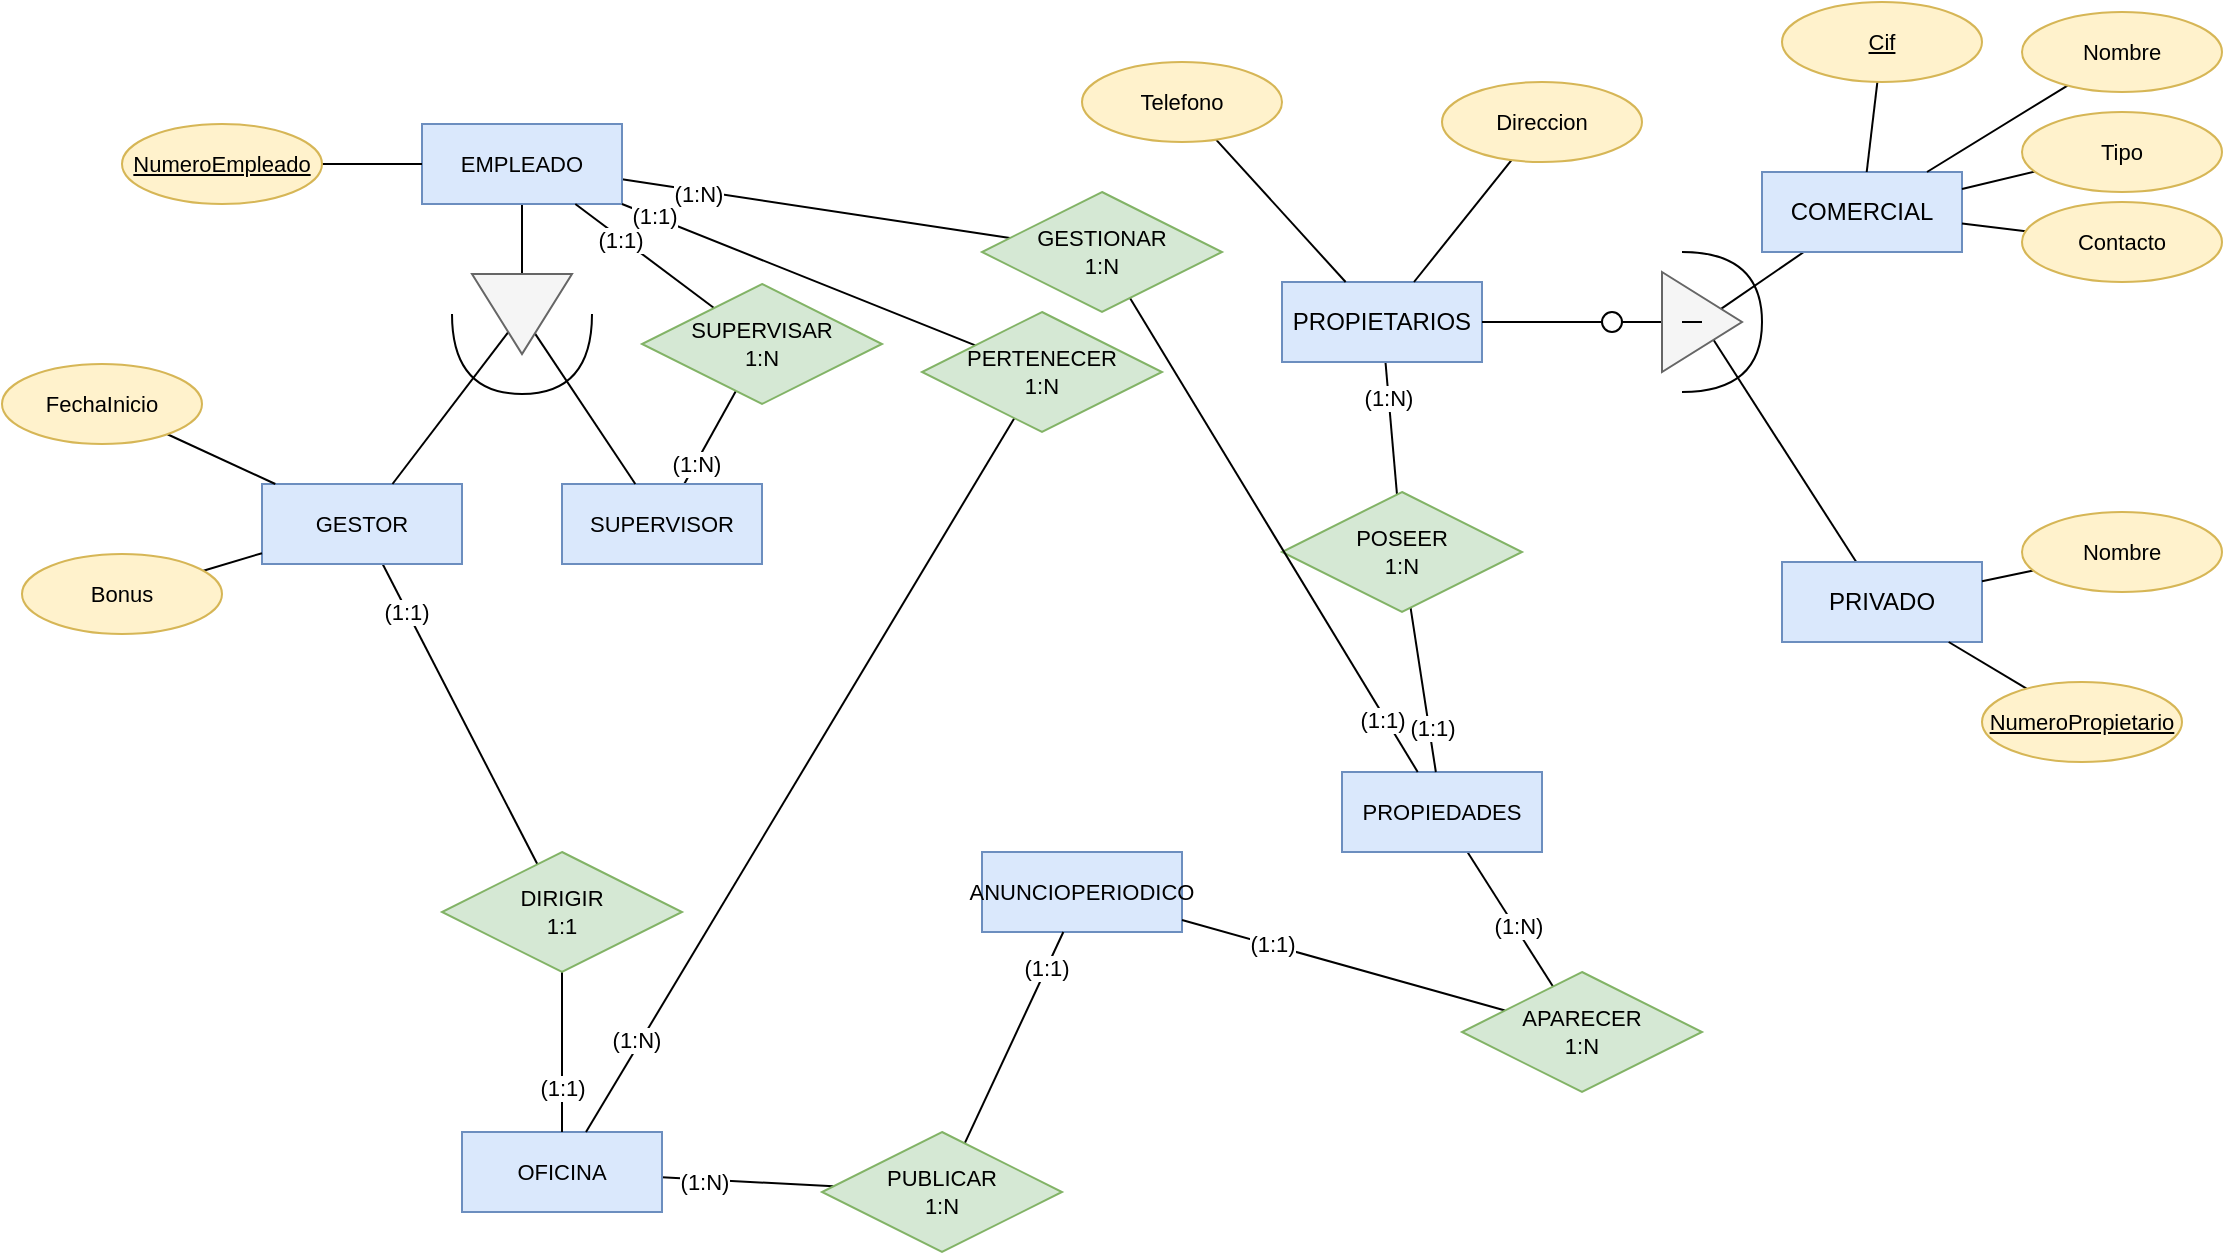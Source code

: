 <mxfile version="22.0.3" type="device">
  <diagram id="R2lEEEUBdFMjLlhIrx00" name="Page-1">
    <mxGraphModel dx="2049" dy="2860" grid="1" gridSize="10" guides="1" tooltips="1" connect="1" arrows="1" fold="1" page="1" pageScale="1" pageWidth="1169" pageHeight="827" math="0" shadow="0" extFonts="Permanent Marker^https://fonts.googleapis.com/css?family=Permanent+Marker">
      <root>
        <mxCell id="0" />
        <mxCell id="1" parent="0" />
        <mxCell id="3jjZwoIs_g8T0Vt3Tc7u-12" style="edgeStyle=none;shape=connector;rounded=0;orthogonalLoop=1;jettySize=auto;html=1;labelBackgroundColor=default;strokeColor=default;align=center;verticalAlign=middle;fontFamily=Helvetica;fontSize=11;fontColor=default;endArrow=none;endFill=0;" edge="1" parent="1" source="3jjZwoIs_g8T0Vt3Tc7u-15" target="3jjZwoIs_g8T0Vt3Tc7u-4">
          <mxGeometry relative="1" as="geometry" />
        </mxCell>
        <mxCell id="3jjZwoIs_g8T0Vt3Tc7u-91" style="edgeStyle=none;shape=connector;rounded=0;orthogonalLoop=1;jettySize=auto;html=1;labelBackgroundColor=default;strokeColor=default;align=center;verticalAlign=middle;fontFamily=Helvetica;fontSize=11;fontColor=default;endArrow=none;endFill=0;" edge="1" parent="1" source="3jjZwoIs_g8T0Vt3Tc7u-1" target="3jjZwoIs_g8T0Vt3Tc7u-65">
          <mxGeometry relative="1" as="geometry" />
        </mxCell>
        <mxCell id="3jjZwoIs_g8T0Vt3Tc7u-125" value="(1:N)" style="edgeLabel;html=1;align=center;verticalAlign=middle;resizable=0;points=[];fontSize=11;fontFamily=Helvetica;fontColor=default;" vertex="1" connectable="0" parent="3jjZwoIs_g8T0Vt3Tc7u-91">
          <mxGeometry x="-0.458" y="-1" relative="1" as="geometry">
            <mxPoint as="offset" />
          </mxGeometry>
        </mxCell>
        <mxCell id="3jjZwoIs_g8T0Vt3Tc7u-1" value="PROPIETARIOS" style="whiteSpace=wrap;html=1;align=center;fillColor=#dae8fc;strokeColor=#6c8ebf;" vertex="1" parent="1">
          <mxGeometry x="670" y="-1430" width="100" height="40" as="geometry" />
        </mxCell>
        <mxCell id="3jjZwoIs_g8T0Vt3Tc7u-13" style="edgeStyle=none;shape=connector;rounded=0;orthogonalLoop=1;jettySize=auto;html=1;labelBackgroundColor=default;strokeColor=default;align=center;verticalAlign=middle;fontFamily=Helvetica;fontSize=11;fontColor=default;endArrow=none;endFill=0;" edge="1" parent="1" source="3jjZwoIs_g8T0Vt3Tc7u-2" target="3jjZwoIs_g8T0Vt3Tc7u-4">
          <mxGeometry relative="1" as="geometry" />
        </mxCell>
        <mxCell id="3jjZwoIs_g8T0Vt3Tc7u-2" value="PRIVADO" style="whiteSpace=wrap;html=1;align=center;fillColor=#dae8fc;strokeColor=#6c8ebf;" vertex="1" parent="1">
          <mxGeometry x="920" y="-1290" width="100" height="40" as="geometry" />
        </mxCell>
        <mxCell id="3jjZwoIs_g8T0Vt3Tc7u-64" style="edgeStyle=none;shape=connector;rounded=0;orthogonalLoop=1;jettySize=auto;html=1;labelBackgroundColor=default;strokeColor=default;align=center;verticalAlign=middle;fontFamily=Helvetica;fontSize=11;fontColor=default;endArrow=none;endFill=0;" edge="1" parent="1" source="3jjZwoIs_g8T0Vt3Tc7u-3" target="3jjZwoIs_g8T0Vt3Tc7u-4">
          <mxGeometry relative="1" as="geometry" />
        </mxCell>
        <mxCell id="3jjZwoIs_g8T0Vt3Tc7u-69" style="edgeStyle=none;shape=connector;rounded=0;orthogonalLoop=1;jettySize=auto;html=1;labelBackgroundColor=default;strokeColor=default;align=center;verticalAlign=middle;fontFamily=Helvetica;fontSize=11;fontColor=default;endArrow=none;endFill=0;" edge="1" parent="1" source="3jjZwoIs_g8T0Vt3Tc7u-2" target="3jjZwoIs_g8T0Vt3Tc7u-68">
          <mxGeometry relative="1" as="geometry" />
        </mxCell>
        <mxCell id="3jjZwoIs_g8T0Vt3Tc7u-3" value="COMERCIAL" style="whiteSpace=wrap;html=1;align=center;fillColor=#dae8fc;strokeColor=#6c8ebf;" vertex="1" parent="1">
          <mxGeometry x="910" y="-1485" width="100" height="40" as="geometry" />
        </mxCell>
        <mxCell id="3jjZwoIs_g8T0Vt3Tc7u-4" value="" style="triangle;whiteSpace=wrap;html=1;rotation=0;fillColor=#f5f5f5;fontColor=#333333;strokeColor=#666666;" vertex="1" parent="1">
          <mxGeometry x="860" y="-1435" width="40" height="50" as="geometry" />
        </mxCell>
        <mxCell id="3jjZwoIs_g8T0Vt3Tc7u-16" value="" style="edgeStyle=none;shape=connector;rounded=0;orthogonalLoop=1;jettySize=auto;html=1;labelBackgroundColor=default;strokeColor=default;align=center;verticalAlign=middle;fontFamily=Helvetica;fontSize=11;fontColor=default;endArrow=none;endFill=0;" edge="1" parent="1" source="3jjZwoIs_g8T0Vt3Tc7u-1" target="3jjZwoIs_g8T0Vt3Tc7u-15">
          <mxGeometry relative="1" as="geometry">
            <mxPoint x="780" y="-1440" as="sourcePoint" />
            <mxPoint x="780" y="-1395" as="targetPoint" />
          </mxGeometry>
        </mxCell>
        <mxCell id="3jjZwoIs_g8T0Vt3Tc7u-15" value="" style="ellipse;whiteSpace=wrap;html=1;aspect=fixed;fontFamily=Helvetica;fontSize=11;fontColor=default;" vertex="1" parent="1">
          <mxGeometry x="830" y="-1415" width="10" height="10" as="geometry" />
        </mxCell>
        <mxCell id="3jjZwoIs_g8T0Vt3Tc7u-27" style="edgeStyle=none;shape=connector;rounded=0;orthogonalLoop=1;jettySize=auto;html=1;labelBackgroundColor=default;strokeColor=default;align=center;verticalAlign=middle;fontFamily=Helvetica;fontSize=11;fontColor=default;endArrow=none;endFill=0;" edge="1" parent="1" source="3jjZwoIs_g8T0Vt3Tc7u-22" target="3jjZwoIs_g8T0Vt3Tc7u-26">
          <mxGeometry relative="1" as="geometry" />
        </mxCell>
        <mxCell id="3jjZwoIs_g8T0Vt3Tc7u-111" style="edgeStyle=none;shape=connector;rounded=0;orthogonalLoop=1;jettySize=auto;html=1;labelBackgroundColor=default;strokeColor=default;align=center;verticalAlign=middle;fontFamily=Helvetica;fontSize=11;fontColor=default;endArrow=none;endFill=0;" edge="1" parent="1" source="3jjZwoIs_g8T0Vt3Tc7u-22" target="3jjZwoIs_g8T0Vt3Tc7u-108">
          <mxGeometry relative="1" as="geometry" />
        </mxCell>
        <mxCell id="3jjZwoIs_g8T0Vt3Tc7u-117" value="(1:N)" style="edgeLabel;html=1;align=center;verticalAlign=middle;resizable=0;points=[];fontSize=11;fontFamily=Helvetica;fontColor=default;" vertex="1" connectable="0" parent="3jjZwoIs_g8T0Vt3Tc7u-111">
          <mxGeometry x="-0.609" y="-1" relative="1" as="geometry">
            <mxPoint as="offset" />
          </mxGeometry>
        </mxCell>
        <mxCell id="3jjZwoIs_g8T0Vt3Tc7u-22" value="EMPLEADO" style="whiteSpace=wrap;html=1;align=center;fontFamily=Helvetica;fontSize=11;fillColor=#dae8fc;strokeColor=#6c8ebf;" vertex="1" parent="1">
          <mxGeometry x="240" y="-1509" width="100" height="40" as="geometry" />
        </mxCell>
        <mxCell id="3jjZwoIs_g8T0Vt3Tc7u-43" style="edgeStyle=none;shape=connector;rounded=0;orthogonalLoop=1;jettySize=auto;html=1;labelBackgroundColor=default;strokeColor=default;align=center;verticalAlign=middle;fontFamily=Helvetica;fontSize=11;fontColor=default;endArrow=none;endFill=0;" edge="1" parent="1" source="3jjZwoIs_g8T0Vt3Tc7u-24" target="3jjZwoIs_g8T0Vt3Tc7u-42">
          <mxGeometry relative="1" as="geometry" />
        </mxCell>
        <mxCell id="3jjZwoIs_g8T0Vt3Tc7u-113" value="(1:1)" style="edgeLabel;html=1;align=center;verticalAlign=middle;resizable=0;points=[];fontSize=11;fontFamily=Helvetica;fontColor=default;" vertex="1" connectable="0" parent="3jjZwoIs_g8T0Vt3Tc7u-43">
          <mxGeometry x="-0.688" y="-1" relative="1" as="geometry">
            <mxPoint as="offset" />
          </mxGeometry>
        </mxCell>
        <mxCell id="3jjZwoIs_g8T0Vt3Tc7u-24" value="GESTOR" style="whiteSpace=wrap;html=1;align=center;fontFamily=Helvetica;fontSize=11;fillColor=#dae8fc;strokeColor=#6c8ebf;" vertex="1" parent="1">
          <mxGeometry x="160" y="-1329" width="100" height="40" as="geometry" />
        </mxCell>
        <mxCell id="3jjZwoIs_g8T0Vt3Tc7u-46" style="edgeStyle=none;shape=connector;rounded=0;orthogonalLoop=1;jettySize=auto;html=1;labelBackgroundColor=default;strokeColor=default;align=center;verticalAlign=middle;fontFamily=Helvetica;fontSize=11;fontColor=default;endArrow=none;endFill=0;" edge="1" parent="1" source="3jjZwoIs_g8T0Vt3Tc7u-25" target="3jjZwoIs_g8T0Vt3Tc7u-45">
          <mxGeometry relative="1" as="geometry" />
        </mxCell>
        <mxCell id="3jjZwoIs_g8T0Vt3Tc7u-115" value="(1:N)" style="edgeLabel;html=1;align=center;verticalAlign=middle;resizable=0;points=[];fontSize=11;fontFamily=Helvetica;fontColor=default;" vertex="1" connectable="0" parent="3jjZwoIs_g8T0Vt3Tc7u-46">
          <mxGeometry x="-0.551" relative="1" as="geometry">
            <mxPoint as="offset" />
          </mxGeometry>
        </mxCell>
        <mxCell id="3jjZwoIs_g8T0Vt3Tc7u-25" value="SUPERVISOR" style="whiteSpace=wrap;html=1;align=center;fontFamily=Helvetica;fontSize=11;fillColor=#dae8fc;strokeColor=#6c8ebf;" vertex="1" parent="1">
          <mxGeometry x="310" y="-1329" width="100" height="40" as="geometry" />
        </mxCell>
        <mxCell id="3jjZwoIs_g8T0Vt3Tc7u-28" style="edgeStyle=none;shape=connector;rounded=0;orthogonalLoop=1;jettySize=auto;html=1;labelBackgroundColor=default;strokeColor=default;align=center;verticalAlign=middle;fontFamily=Helvetica;fontSize=11;fontColor=default;endArrow=none;endFill=0;" edge="1" parent="1" source="3jjZwoIs_g8T0Vt3Tc7u-26" target="3jjZwoIs_g8T0Vt3Tc7u-24">
          <mxGeometry relative="1" as="geometry" />
        </mxCell>
        <mxCell id="3jjZwoIs_g8T0Vt3Tc7u-29" style="edgeStyle=none;shape=connector;rounded=0;orthogonalLoop=1;jettySize=auto;html=1;labelBackgroundColor=default;strokeColor=default;align=center;verticalAlign=middle;fontFamily=Helvetica;fontSize=11;fontColor=default;endArrow=none;endFill=0;" edge="1" parent="1" source="3jjZwoIs_g8T0Vt3Tc7u-26" target="3jjZwoIs_g8T0Vt3Tc7u-25">
          <mxGeometry relative="1" as="geometry" />
        </mxCell>
        <mxCell id="3jjZwoIs_g8T0Vt3Tc7u-26" value="" style="triangle;whiteSpace=wrap;html=1;rotation=90;fillColor=#f5f5f5;fontColor=#333333;strokeColor=#666666;" vertex="1" parent="1">
          <mxGeometry x="270" y="-1439" width="40" height="50" as="geometry" />
        </mxCell>
        <mxCell id="3jjZwoIs_g8T0Vt3Tc7u-32" style="edgeStyle=none;shape=connector;rounded=0;orthogonalLoop=1;jettySize=auto;html=1;labelBackgroundColor=default;strokeColor=default;align=center;verticalAlign=middle;fontFamily=Helvetica;fontSize=11;fontColor=default;endArrow=none;endFill=0;" edge="1" parent="1" source="3jjZwoIs_g8T0Vt3Tc7u-31" target="3jjZwoIs_g8T0Vt3Tc7u-22">
          <mxGeometry relative="1" as="geometry" />
        </mxCell>
        <mxCell id="3jjZwoIs_g8T0Vt3Tc7u-31" value="NumeroEmpleado" style="ellipse;whiteSpace=wrap;html=1;align=center;fontStyle=4;fontFamily=Helvetica;fontSize=11;fillColor=#fff2cc;strokeColor=#d6b656;" vertex="1" parent="1">
          <mxGeometry x="90" y="-1509" width="100" height="40" as="geometry" />
        </mxCell>
        <mxCell id="3jjZwoIs_g8T0Vt3Tc7u-34" value="" style="edgeStyle=none;shape=connector;rounded=0;orthogonalLoop=1;jettySize=auto;html=1;labelBackgroundColor=default;strokeColor=default;align=center;verticalAlign=middle;fontFamily=Helvetica;fontSize=11;fontColor=default;endArrow=none;endFill=0;" edge="1" parent="1" source="3jjZwoIs_g8T0Vt3Tc7u-26" target="3jjZwoIs_g8T0Vt3Tc7u-33">
          <mxGeometry relative="1" as="geometry">
            <mxPoint x="296" y="-1404" as="sourcePoint" />
            <mxPoint x="347" y="-1329" as="targetPoint" />
          </mxGeometry>
        </mxCell>
        <mxCell id="3jjZwoIs_g8T0Vt3Tc7u-33" value="" style="shape=requiredInterface;html=1;verticalLabelPosition=bottom;sketch=0;fontFamily=Helvetica;fontSize=11;fontColor=default;rotation=90;" vertex="1" parent="1">
          <mxGeometry x="270" y="-1429" width="40" height="70" as="geometry" />
        </mxCell>
        <mxCell id="3jjZwoIs_g8T0Vt3Tc7u-36" value="" style="edgeStyle=none;shape=connector;rounded=0;orthogonalLoop=1;jettySize=auto;html=1;labelBackgroundColor=default;strokeColor=default;align=center;verticalAlign=middle;fontFamily=Helvetica;fontSize=11;fontColor=default;endArrow=none;endFill=0;" edge="1" parent="1" source="3jjZwoIs_g8T0Vt3Tc7u-35" target="3jjZwoIs_g8T0Vt3Tc7u-4">
          <mxGeometry relative="1" as="geometry">
            <mxPoint x="843" y="-1300" as="sourcePoint" />
            <mxPoint x="787" y="-1366" as="targetPoint" />
          </mxGeometry>
        </mxCell>
        <mxCell id="3jjZwoIs_g8T0Vt3Tc7u-39" style="edgeStyle=none;shape=connector;rounded=0;orthogonalLoop=1;jettySize=auto;html=1;labelBackgroundColor=default;strokeColor=default;align=center;verticalAlign=middle;fontFamily=Helvetica;fontSize=11;fontColor=default;endArrow=none;endFill=0;" edge="1" parent="1" source="3jjZwoIs_g8T0Vt3Tc7u-37" target="3jjZwoIs_g8T0Vt3Tc7u-24">
          <mxGeometry relative="1" as="geometry" />
        </mxCell>
        <mxCell id="3jjZwoIs_g8T0Vt3Tc7u-37" value="FechaInicio" style="ellipse;whiteSpace=wrap;html=1;align=center;fontFamily=Helvetica;fontSize=11;fillColor=#fff2cc;strokeColor=#d6b656;" vertex="1" parent="1">
          <mxGeometry x="30" y="-1389" width="100" height="40" as="geometry" />
        </mxCell>
        <mxCell id="3jjZwoIs_g8T0Vt3Tc7u-40" style="edgeStyle=none;shape=connector;rounded=0;orthogonalLoop=1;jettySize=auto;html=1;labelBackgroundColor=default;strokeColor=default;align=center;verticalAlign=middle;fontFamily=Helvetica;fontSize=11;fontColor=default;endArrow=none;endFill=0;" edge="1" parent="1" source="3jjZwoIs_g8T0Vt3Tc7u-38" target="3jjZwoIs_g8T0Vt3Tc7u-24">
          <mxGeometry relative="1" as="geometry" />
        </mxCell>
        <mxCell id="3jjZwoIs_g8T0Vt3Tc7u-38" value="Bonus" style="ellipse;whiteSpace=wrap;html=1;align=center;fontFamily=Helvetica;fontSize=11;fillColor=#fff2cc;strokeColor=#d6b656;" vertex="1" parent="1">
          <mxGeometry x="40" y="-1294" width="100" height="40" as="geometry" />
        </mxCell>
        <mxCell id="3jjZwoIs_g8T0Vt3Tc7u-79" style="edgeStyle=none;shape=connector;rounded=0;orthogonalLoop=1;jettySize=auto;html=1;labelBackgroundColor=default;strokeColor=default;align=center;verticalAlign=middle;fontFamily=Helvetica;fontSize=11;fontColor=default;endArrow=none;endFill=0;" edge="1" parent="1" source="3jjZwoIs_g8T0Vt3Tc7u-41" target="3jjZwoIs_g8T0Vt3Tc7u-77">
          <mxGeometry relative="1" as="geometry" />
        </mxCell>
        <mxCell id="3jjZwoIs_g8T0Vt3Tc7u-121" value="(1:N)" style="edgeLabel;html=1;align=center;verticalAlign=middle;resizable=0;points=[];fontSize=11;fontFamily=Helvetica;fontColor=default;" vertex="1" connectable="0" parent="3jjZwoIs_g8T0Vt3Tc7u-79">
          <mxGeometry x="-0.509" y="-1" relative="1" as="geometry">
            <mxPoint as="offset" />
          </mxGeometry>
        </mxCell>
        <mxCell id="3jjZwoIs_g8T0Vt3Tc7u-41" value="OFICINA" style="whiteSpace=wrap;html=1;align=center;fontFamily=Helvetica;fontSize=11;fillColor=#dae8fc;strokeColor=#6c8ebf;" vertex="1" parent="1">
          <mxGeometry x="260" y="-1005" width="100" height="40" as="geometry" />
        </mxCell>
        <mxCell id="3jjZwoIs_g8T0Vt3Tc7u-44" style="edgeStyle=none;shape=connector;rounded=0;orthogonalLoop=1;jettySize=auto;html=1;labelBackgroundColor=default;strokeColor=default;align=center;verticalAlign=middle;fontFamily=Helvetica;fontSize=11;fontColor=default;endArrow=none;endFill=0;" edge="1" parent="1" source="3jjZwoIs_g8T0Vt3Tc7u-42" target="3jjZwoIs_g8T0Vt3Tc7u-41">
          <mxGeometry relative="1" as="geometry" />
        </mxCell>
        <mxCell id="3jjZwoIs_g8T0Vt3Tc7u-114" value="(1:1)" style="edgeLabel;html=1;align=center;verticalAlign=middle;resizable=0;points=[];fontSize=11;fontFamily=Helvetica;fontColor=default;" vertex="1" connectable="0" parent="3jjZwoIs_g8T0Vt3Tc7u-44">
          <mxGeometry x="0.45" relative="1" as="geometry">
            <mxPoint as="offset" />
          </mxGeometry>
        </mxCell>
        <mxCell id="3jjZwoIs_g8T0Vt3Tc7u-42" value="DIRIGIR&lt;br&gt;1:1" style="shape=rhombus;perimeter=rhombusPerimeter;whiteSpace=wrap;html=1;align=center;fontFamily=Helvetica;fontSize=11;fillColor=#d5e8d4;strokeColor=#82b366;" vertex="1" parent="1">
          <mxGeometry x="250" y="-1145" width="120" height="60" as="geometry" />
        </mxCell>
        <mxCell id="3jjZwoIs_g8T0Vt3Tc7u-47" style="edgeStyle=none;shape=connector;rounded=0;orthogonalLoop=1;jettySize=auto;html=1;labelBackgroundColor=default;strokeColor=default;align=center;verticalAlign=middle;fontFamily=Helvetica;fontSize=11;fontColor=default;endArrow=none;endFill=0;" edge="1" parent="1" source="3jjZwoIs_g8T0Vt3Tc7u-45" target="3jjZwoIs_g8T0Vt3Tc7u-22">
          <mxGeometry relative="1" as="geometry" />
        </mxCell>
        <mxCell id="3jjZwoIs_g8T0Vt3Tc7u-116" value="(1:1)" style="edgeLabel;html=1;align=center;verticalAlign=middle;resizable=0;points=[];fontSize=11;fontFamily=Helvetica;fontColor=default;" vertex="1" connectable="0" parent="3jjZwoIs_g8T0Vt3Tc7u-47">
          <mxGeometry x="0.361" relative="1" as="geometry">
            <mxPoint y="1" as="offset" />
          </mxGeometry>
        </mxCell>
        <mxCell id="3jjZwoIs_g8T0Vt3Tc7u-45" value="SUPERVISAR&lt;br&gt;1:N" style="shape=rhombus;perimeter=rhombusPerimeter;whiteSpace=wrap;html=1;align=center;fontFamily=Helvetica;fontSize=11;fillColor=#d5e8d4;strokeColor=#82b366;" vertex="1" parent="1">
          <mxGeometry x="350" y="-1429" width="120" height="60" as="geometry" />
        </mxCell>
        <mxCell id="3jjZwoIs_g8T0Vt3Tc7u-51" style="edgeStyle=none;shape=connector;rounded=0;orthogonalLoop=1;jettySize=auto;html=1;labelBackgroundColor=default;strokeColor=default;align=center;verticalAlign=middle;fontFamily=Helvetica;fontSize=11;fontColor=default;endArrow=none;endFill=0;" edge="1" parent="1" source="3jjZwoIs_g8T0Vt3Tc7u-48" target="3jjZwoIs_g8T0Vt3Tc7u-1">
          <mxGeometry relative="1" as="geometry" />
        </mxCell>
        <mxCell id="3jjZwoIs_g8T0Vt3Tc7u-48" value="Direccion" style="ellipse;whiteSpace=wrap;html=1;align=center;fontFamily=Helvetica;fontSize=11;fillColor=#fff2cc;strokeColor=#d6b656;" vertex="1" parent="1">
          <mxGeometry x="750" y="-1530" width="100" height="40" as="geometry" />
        </mxCell>
        <mxCell id="3jjZwoIs_g8T0Vt3Tc7u-50" style="edgeStyle=none;shape=connector;rounded=0;orthogonalLoop=1;jettySize=auto;html=1;labelBackgroundColor=default;strokeColor=default;align=center;verticalAlign=middle;fontFamily=Helvetica;fontSize=11;fontColor=default;endArrow=none;endFill=0;" edge="1" parent="1" source="3jjZwoIs_g8T0Vt3Tc7u-49" target="3jjZwoIs_g8T0Vt3Tc7u-1">
          <mxGeometry relative="1" as="geometry" />
        </mxCell>
        <mxCell id="3jjZwoIs_g8T0Vt3Tc7u-49" value="Telefono" style="ellipse;whiteSpace=wrap;html=1;align=center;fontFamily=Helvetica;fontSize=11;fillColor=#fff2cc;strokeColor=#d6b656;" vertex="1" parent="1">
          <mxGeometry x="570" y="-1540" width="100" height="40" as="geometry" />
        </mxCell>
        <mxCell id="3jjZwoIs_g8T0Vt3Tc7u-54" style="edgeStyle=none;shape=connector;rounded=0;orthogonalLoop=1;jettySize=auto;html=1;labelBackgroundColor=default;strokeColor=default;align=center;verticalAlign=middle;fontFamily=Helvetica;fontSize=11;fontColor=default;endArrow=none;endFill=0;" edge="1" parent="1" source="3jjZwoIs_g8T0Vt3Tc7u-52" target="3jjZwoIs_g8T0Vt3Tc7u-2">
          <mxGeometry relative="1" as="geometry" />
        </mxCell>
        <mxCell id="3jjZwoIs_g8T0Vt3Tc7u-52" value="NumeroPropietario" style="ellipse;whiteSpace=wrap;html=1;align=center;fontStyle=4;fontFamily=Helvetica;fontSize=11;fillColor=#fff2cc;strokeColor=#d6b656;" vertex="1" parent="1">
          <mxGeometry x="1020" y="-1230" width="100" height="40" as="geometry" />
        </mxCell>
        <mxCell id="3jjZwoIs_g8T0Vt3Tc7u-55" style="edgeStyle=none;shape=connector;rounded=0;orthogonalLoop=1;jettySize=auto;html=1;labelBackgroundColor=default;strokeColor=default;align=center;verticalAlign=middle;fontFamily=Helvetica;fontSize=11;fontColor=default;endArrow=none;endFill=0;" edge="1" parent="1" source="3jjZwoIs_g8T0Vt3Tc7u-53" target="3jjZwoIs_g8T0Vt3Tc7u-3">
          <mxGeometry relative="1" as="geometry" />
        </mxCell>
        <mxCell id="3jjZwoIs_g8T0Vt3Tc7u-53" value="Cif" style="ellipse;whiteSpace=wrap;html=1;align=center;fontStyle=4;fontFamily=Helvetica;fontSize=11;fillColor=#fff2cc;strokeColor=#d6b656;" vertex="1" parent="1">
          <mxGeometry x="920" y="-1570" width="100" height="40" as="geometry" />
        </mxCell>
        <mxCell id="3jjZwoIs_g8T0Vt3Tc7u-82" style="edgeStyle=none;shape=connector;rounded=0;orthogonalLoop=1;jettySize=auto;html=1;labelBackgroundColor=default;strokeColor=default;align=center;verticalAlign=middle;fontFamily=Helvetica;fontSize=11;fontColor=default;endArrow=none;endFill=0;" edge="1" parent="1" source="3jjZwoIs_g8T0Vt3Tc7u-56" target="3jjZwoIs_g8T0Vt3Tc7u-78">
          <mxGeometry relative="1" as="geometry" />
        </mxCell>
        <mxCell id="3jjZwoIs_g8T0Vt3Tc7u-123" value="(1:N)" style="edgeLabel;html=1;align=center;verticalAlign=middle;resizable=0;points=[];fontSize=11;fontFamily=Helvetica;fontColor=default;" vertex="1" connectable="0" parent="3jjZwoIs_g8T0Vt3Tc7u-82">
          <mxGeometry x="0.118" y="1" relative="1" as="geometry">
            <mxPoint as="offset" />
          </mxGeometry>
        </mxCell>
        <mxCell id="3jjZwoIs_g8T0Vt3Tc7u-56" value="PROPIEDADES" style="whiteSpace=wrap;html=1;align=center;fontFamily=Helvetica;fontSize=11;fillColor=#dae8fc;strokeColor=#6c8ebf;" vertex="1" parent="1">
          <mxGeometry x="700" y="-1185" width="100" height="40" as="geometry" />
        </mxCell>
        <mxCell id="3jjZwoIs_g8T0Vt3Tc7u-35" value="" style="shape=requiredInterface;html=1;verticalLabelPosition=bottom;sketch=0;fontFamily=Helvetica;fontSize=11;fontColor=default;rotation=0;" vertex="1" parent="1">
          <mxGeometry x="870" y="-1445" width="40" height="70" as="geometry" />
        </mxCell>
        <mxCell id="3jjZwoIs_g8T0Vt3Tc7u-67" style="edgeStyle=none;shape=connector;rounded=0;orthogonalLoop=1;jettySize=auto;html=1;labelBackgroundColor=default;strokeColor=default;align=center;verticalAlign=middle;fontFamily=Helvetica;fontSize=11;fontColor=default;endArrow=none;endFill=0;" edge="1" parent="1" source="3jjZwoIs_g8T0Vt3Tc7u-65" target="3jjZwoIs_g8T0Vt3Tc7u-56">
          <mxGeometry relative="1" as="geometry" />
        </mxCell>
        <mxCell id="3jjZwoIs_g8T0Vt3Tc7u-126" value="(1:1)" style="edgeLabel;html=1;align=center;verticalAlign=middle;resizable=0;points=[];fontSize=11;fontFamily=Helvetica;fontColor=default;" vertex="1" connectable="0" parent="3jjZwoIs_g8T0Vt3Tc7u-67">
          <mxGeometry x="0.467" y="1" relative="1" as="geometry">
            <mxPoint as="offset" />
          </mxGeometry>
        </mxCell>
        <mxCell id="3jjZwoIs_g8T0Vt3Tc7u-65" value="POSEER&lt;br&gt;1:N" style="shape=rhombus;perimeter=rhombusPerimeter;whiteSpace=wrap;html=1;align=center;fontFamily=Helvetica;fontSize=11;fillColor=#d5e8d4;strokeColor=#82b366;" vertex="1" parent="1">
          <mxGeometry x="670" y="-1325" width="120" height="60" as="geometry" />
        </mxCell>
        <mxCell id="3jjZwoIs_g8T0Vt3Tc7u-68" value="Nombre" style="ellipse;whiteSpace=wrap;html=1;align=center;fontFamily=Helvetica;fontSize=11;fillColor=#fff2cc;strokeColor=#d6b656;" vertex="1" parent="1">
          <mxGeometry x="1040" y="-1315" width="100" height="40" as="geometry" />
        </mxCell>
        <mxCell id="3jjZwoIs_g8T0Vt3Tc7u-73" style="edgeStyle=none;shape=connector;rounded=0;orthogonalLoop=1;jettySize=auto;html=1;labelBackgroundColor=default;strokeColor=default;align=center;verticalAlign=middle;fontFamily=Helvetica;fontSize=11;fontColor=default;endArrow=none;endFill=0;" edge="1" parent="1" source="3jjZwoIs_g8T0Vt3Tc7u-70" target="3jjZwoIs_g8T0Vt3Tc7u-3">
          <mxGeometry relative="1" as="geometry" />
        </mxCell>
        <mxCell id="3jjZwoIs_g8T0Vt3Tc7u-70" value="Nombre" style="ellipse;whiteSpace=wrap;html=1;align=center;fontFamily=Helvetica;fontSize=11;fillColor=#fff2cc;strokeColor=#d6b656;" vertex="1" parent="1">
          <mxGeometry x="1040" y="-1565" width="100" height="40" as="geometry" />
        </mxCell>
        <mxCell id="3jjZwoIs_g8T0Vt3Tc7u-74" style="edgeStyle=none;shape=connector;rounded=0;orthogonalLoop=1;jettySize=auto;html=1;labelBackgroundColor=default;strokeColor=default;align=center;verticalAlign=middle;fontFamily=Helvetica;fontSize=11;fontColor=default;endArrow=none;endFill=0;" edge="1" parent="1" source="3jjZwoIs_g8T0Vt3Tc7u-71" target="3jjZwoIs_g8T0Vt3Tc7u-3">
          <mxGeometry relative="1" as="geometry" />
        </mxCell>
        <mxCell id="3jjZwoIs_g8T0Vt3Tc7u-71" value="Tipo" style="ellipse;whiteSpace=wrap;html=1;align=center;fontFamily=Helvetica;fontSize=11;fillColor=#fff2cc;strokeColor=#d6b656;" vertex="1" parent="1">
          <mxGeometry x="1040" y="-1515" width="100" height="40" as="geometry" />
        </mxCell>
        <mxCell id="3jjZwoIs_g8T0Vt3Tc7u-75" style="edgeStyle=none;shape=connector;rounded=0;orthogonalLoop=1;jettySize=auto;html=1;labelBackgroundColor=default;strokeColor=default;align=center;verticalAlign=middle;fontFamily=Helvetica;fontSize=11;fontColor=default;endArrow=none;endFill=0;" edge="1" parent="1" source="3jjZwoIs_g8T0Vt3Tc7u-72" target="3jjZwoIs_g8T0Vt3Tc7u-3">
          <mxGeometry relative="1" as="geometry" />
        </mxCell>
        <mxCell id="3jjZwoIs_g8T0Vt3Tc7u-72" value="Contacto" style="ellipse;whiteSpace=wrap;html=1;align=center;fontFamily=Helvetica;fontSize=11;fillColor=#fff2cc;strokeColor=#d6b656;" vertex="1" parent="1">
          <mxGeometry x="1040" y="-1470" width="100" height="40" as="geometry" />
        </mxCell>
        <mxCell id="3jjZwoIs_g8T0Vt3Tc7u-76" value="ANUNCIOPERIODICO" style="whiteSpace=wrap;html=1;align=center;fontFamily=Helvetica;fontSize=11;fillColor=#dae8fc;strokeColor=#6c8ebf;" vertex="1" parent="1">
          <mxGeometry x="520" y="-1145" width="100" height="40" as="geometry" />
        </mxCell>
        <mxCell id="3jjZwoIs_g8T0Vt3Tc7u-80" style="edgeStyle=none;shape=connector;rounded=0;orthogonalLoop=1;jettySize=auto;html=1;labelBackgroundColor=default;strokeColor=default;align=center;verticalAlign=middle;fontFamily=Helvetica;fontSize=11;fontColor=default;endArrow=none;endFill=0;" edge="1" parent="1" source="3jjZwoIs_g8T0Vt3Tc7u-77" target="3jjZwoIs_g8T0Vt3Tc7u-76">
          <mxGeometry relative="1" as="geometry" />
        </mxCell>
        <mxCell id="3jjZwoIs_g8T0Vt3Tc7u-122" value="(1:1)" style="edgeLabel;html=1;align=center;verticalAlign=middle;resizable=0;points=[];fontSize=11;fontFamily=Helvetica;fontColor=default;" vertex="1" connectable="0" parent="3jjZwoIs_g8T0Vt3Tc7u-80">
          <mxGeometry x="0.654" relative="1" as="geometry">
            <mxPoint as="offset" />
          </mxGeometry>
        </mxCell>
        <mxCell id="3jjZwoIs_g8T0Vt3Tc7u-77" value="PUBLICAR&lt;br&gt;1:N" style="shape=rhombus;perimeter=rhombusPerimeter;whiteSpace=wrap;html=1;align=center;fontFamily=Helvetica;fontSize=11;fillColor=#d5e8d4;strokeColor=#82b366;" vertex="1" parent="1">
          <mxGeometry x="440" y="-1005" width="120" height="60" as="geometry" />
        </mxCell>
        <mxCell id="3jjZwoIs_g8T0Vt3Tc7u-81" style="edgeStyle=none;shape=connector;rounded=0;orthogonalLoop=1;jettySize=auto;html=1;labelBackgroundColor=default;strokeColor=default;align=center;verticalAlign=middle;fontFamily=Helvetica;fontSize=11;fontColor=default;endArrow=none;endFill=0;" edge="1" parent="1" source="3jjZwoIs_g8T0Vt3Tc7u-78" target="3jjZwoIs_g8T0Vt3Tc7u-76">
          <mxGeometry relative="1" as="geometry" />
        </mxCell>
        <mxCell id="3jjZwoIs_g8T0Vt3Tc7u-124" value="(1:1)" style="edgeLabel;html=1;align=center;verticalAlign=middle;resizable=0;points=[];fontSize=11;fontFamily=Helvetica;fontColor=default;" vertex="1" connectable="0" parent="3jjZwoIs_g8T0Vt3Tc7u-81">
          <mxGeometry x="0.447" y="-1" relative="1" as="geometry">
            <mxPoint as="offset" />
          </mxGeometry>
        </mxCell>
        <mxCell id="3jjZwoIs_g8T0Vt3Tc7u-78" value="APARECER&lt;br&gt;1:N" style="shape=rhombus;perimeter=rhombusPerimeter;whiteSpace=wrap;html=1;align=center;fontFamily=Helvetica;fontSize=11;fillColor=#d5e8d4;strokeColor=#82b366;" vertex="1" parent="1">
          <mxGeometry x="760" y="-1085" width="120" height="60" as="geometry" />
        </mxCell>
        <mxCell id="3jjZwoIs_g8T0Vt3Tc7u-103" style="edgeStyle=none;shape=connector;rounded=0;orthogonalLoop=1;jettySize=auto;html=1;labelBackgroundColor=default;strokeColor=default;align=center;verticalAlign=middle;fontFamily=Helvetica;fontSize=11;fontColor=default;endArrow=none;endFill=0;" edge="1" parent="1" source="3jjZwoIs_g8T0Vt3Tc7u-22" target="3jjZwoIs_g8T0Vt3Tc7u-102">
          <mxGeometry relative="1" as="geometry" />
        </mxCell>
        <mxCell id="3jjZwoIs_g8T0Vt3Tc7u-119" value="(1:1)" style="edgeLabel;html=1;align=center;verticalAlign=middle;resizable=0;points=[];fontSize=11;fontFamily=Helvetica;fontColor=default;" vertex="1" connectable="0" parent="3jjZwoIs_g8T0Vt3Tc7u-103">
          <mxGeometry x="-0.82" y="1" relative="1" as="geometry">
            <mxPoint as="offset" />
          </mxGeometry>
        </mxCell>
        <mxCell id="3jjZwoIs_g8T0Vt3Tc7u-104" style="edgeStyle=none;shape=connector;rounded=0;orthogonalLoop=1;jettySize=auto;html=1;labelBackgroundColor=default;strokeColor=default;align=center;verticalAlign=middle;fontFamily=Helvetica;fontSize=11;fontColor=default;endArrow=none;endFill=0;" edge="1" parent="1" source="3jjZwoIs_g8T0Vt3Tc7u-102" target="3jjZwoIs_g8T0Vt3Tc7u-41">
          <mxGeometry relative="1" as="geometry" />
        </mxCell>
        <mxCell id="3jjZwoIs_g8T0Vt3Tc7u-120" value="(1:N)" style="edgeLabel;html=1;align=center;verticalAlign=middle;resizable=0;points=[];fontSize=11;fontFamily=Helvetica;fontColor=default;" vertex="1" connectable="0" parent="3jjZwoIs_g8T0Vt3Tc7u-104">
          <mxGeometry x="0.747" y="-2" relative="1" as="geometry">
            <mxPoint x="-1" as="offset" />
          </mxGeometry>
        </mxCell>
        <mxCell id="3jjZwoIs_g8T0Vt3Tc7u-102" value="PERTENECER&lt;br&gt;1:N" style="shape=rhombus;perimeter=rhombusPerimeter;whiteSpace=wrap;html=1;align=center;fontFamily=Helvetica;fontSize=11;fillColor=#d5e8d4;strokeColor=#82b366;" vertex="1" parent="1">
          <mxGeometry x="490" y="-1415" width="120" height="60" as="geometry" />
        </mxCell>
        <mxCell id="3jjZwoIs_g8T0Vt3Tc7u-112" style="edgeStyle=none;shape=connector;rounded=0;orthogonalLoop=1;jettySize=auto;html=1;labelBackgroundColor=default;strokeColor=default;align=center;verticalAlign=middle;fontFamily=Helvetica;fontSize=11;fontColor=default;endArrow=none;endFill=0;" edge="1" parent="1" source="3jjZwoIs_g8T0Vt3Tc7u-108" target="3jjZwoIs_g8T0Vt3Tc7u-56">
          <mxGeometry relative="1" as="geometry" />
        </mxCell>
        <mxCell id="3jjZwoIs_g8T0Vt3Tc7u-118" value="(1:1)" style="edgeLabel;html=1;align=center;verticalAlign=middle;resizable=0;points=[];fontSize=11;fontFamily=Helvetica;fontColor=default;" vertex="1" connectable="0" parent="3jjZwoIs_g8T0Vt3Tc7u-112">
          <mxGeometry x="0.768" y="-2" relative="1" as="geometry">
            <mxPoint as="offset" />
          </mxGeometry>
        </mxCell>
        <mxCell id="3jjZwoIs_g8T0Vt3Tc7u-108" value="GESTIONAR&lt;br&gt;1:N" style="shape=rhombus;perimeter=rhombusPerimeter;whiteSpace=wrap;html=1;align=center;fontFamily=Helvetica;fontSize=11;fillColor=#d5e8d4;strokeColor=#82b366;" vertex="1" parent="1">
          <mxGeometry x="520" y="-1475" width="120" height="60" as="geometry" />
        </mxCell>
      </root>
    </mxGraphModel>
  </diagram>
</mxfile>
